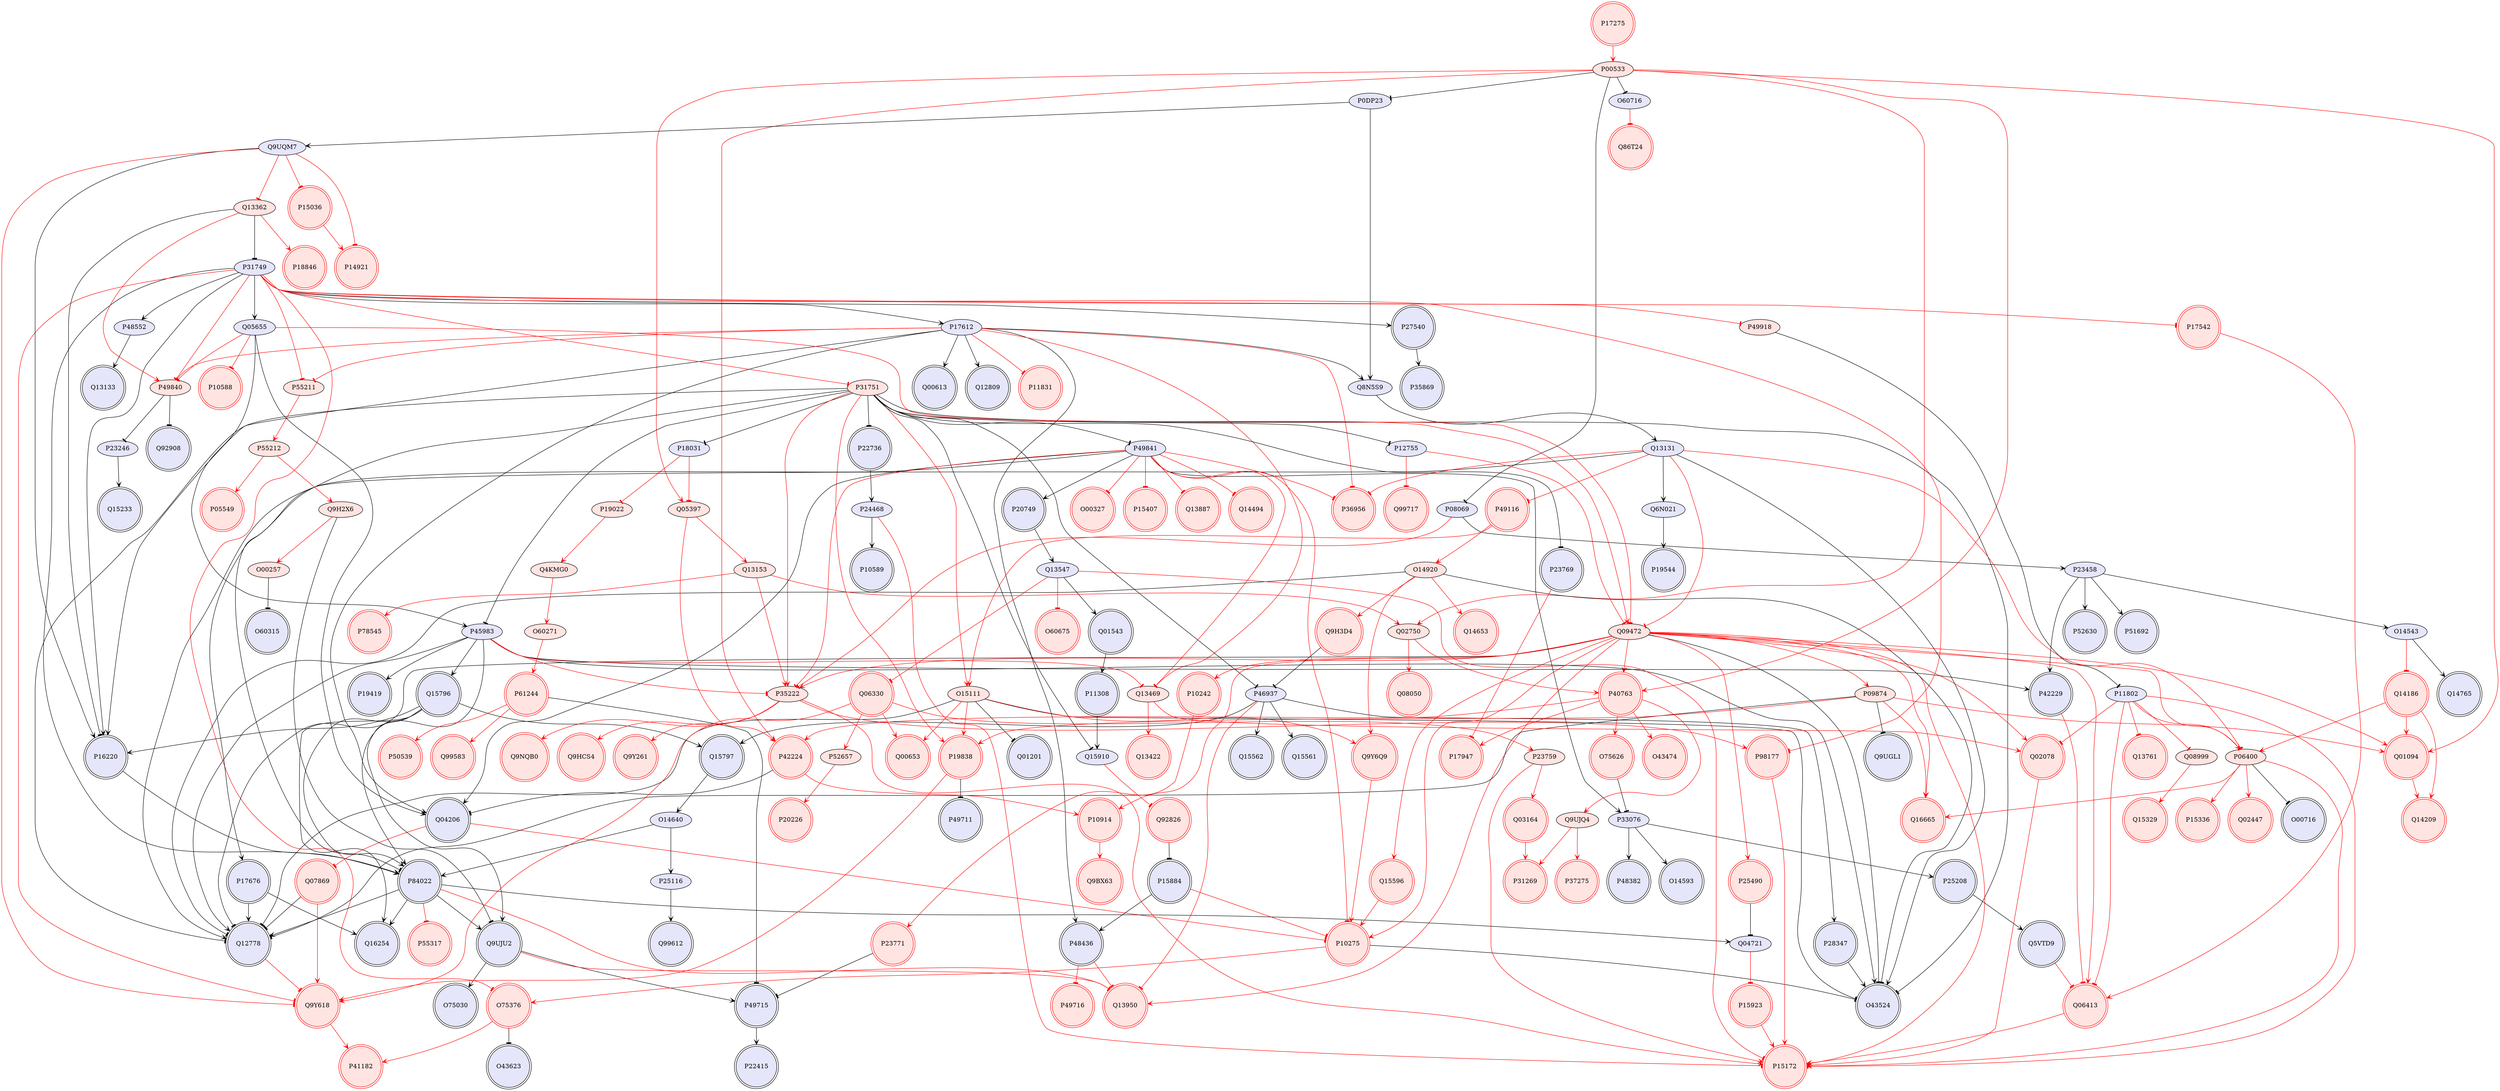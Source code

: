 digraph {

P00533->P0DP23 [penwidth=1, color=black, arrowhead="tee"]
P00533->P08069 [penwidth=1, color=black, arrowhead="tee"]
P00533->O60716 [penwidth=1, color=black, arrowhead="tee"]
P17612->P16220 [penwidth=1, color=black, arrowhead="vee"]
P17612->Q8N5S9 [penwidth=1, color=black, arrowhead="vee"]
P17612->Q00613 [penwidth=1, color=black, arrowhead="vee"]
P31749->P17612 [penwidth=1, color=black, arrowhead="vee"]
P17612->P48436 [penwidth=1, color=black, arrowhead="vee"]
P17612->Q04206 [penwidth=1, color=black, arrowhead="vee"]
P17612->Q12809 [penwidth=1, color=black, arrowhead="vee"]
P31751->P18031 [penwidth=1, color=black, arrowhead="tee"]
P0DP23->Q8N5S9 [penwidth=1, color=black, arrowhead="vee"]
P0DP23->Q9UQM7 [penwidth=1, color=black, arrowhead="vee"]
O15111->Q12778 [penwidth=1, color=black, arrowhead="tee"]
O15111->Q01201 [penwidth=1, color=black, arrowhead="tee"]
O15111->O43524 [penwidth=1, color=black, arrowhead="tee"]
Q09472->Q12778 [penwidth=1, color=black, arrowhead="tee"]
Q09472->O43524 [penwidth=1, color=black, arrowhead="tee"]
Q15796->Q15797 [penwidth=1, color=black, arrowhead="vee"]
Q15796->P16220 [penwidth=1, color=black, arrowhead="vee"]
Q15796->Q9UJU2 [penwidth=1, color=black, arrowhead="vee"]
P45983->Q15796 [penwidth=1, color=black, arrowhead="vee"]
Q15796->P84022 [penwidth=1, color=black, arrowhead="vee"]
Q15796->Q16254 [penwidth=1, color=black, arrowhead="vee"]
P23458->P51692 [penwidth=1, color=black, arrowhead="vee"]
P46937->Q15797 [penwidth=1, color=black, arrowhead="vee"]
Q15797->O14640 [penwidth=1, color=black, arrowhead="vee"]
P31749->P27540 [penwidth=1, color=black, arrowhead="vee"]
P27540->P35869 [penwidth=1, color=black, arrowhead="vee"]
Q9H3D4->P46937 [penwidth=1, color=black, arrowhead="tee"]
P31751->P46937 [penwidth=1, color=black, arrowhead="tee"]
P46937->Q15562 [penwidth=1, color=black, arrowhead="vee"]
P46937->Q15561 [penwidth=1, color=black, arrowhead="vee"]
P46937->P28347 [penwidth=1, color=black, arrowhead="vee"]
P23771->P49715 [penwidth=1, color=black, arrowhead="tee"]
P61244->P49715 [penwidth=1, color=black, arrowhead="tee"]
P49715->P22415 [penwidth=1, color=black, arrowhead="vee"]
P31749->P16220 [penwidth=1, color=black, arrowhead="vee"]
Q9UQM7->P16220 [penwidth=1, color=black, arrowhead="vee"]
Q13362->P16220 [penwidth=1, color=black, arrowhead="tee"]
P16220->P84022 [penwidth=1, color=black, arrowhead="vee"]
O14920->Q12778 [penwidth=1, color=black, arrowhead="tee"]
O14920->O43524 [penwidth=1, color=black, arrowhead="tee"]
P25490->Q04721 [penwidth=1, color=black, arrowhead="tee"]
Q8N5S9->Q13131 [penwidth=1, color=black, arrowhead="vee"]
Q9H2X6->Q9UJU2 [penwidth=1, color=black, arrowhead="tee"]
P23246->Q15233 [penwidth=1, color=black, arrowhead="vee"]
P31749->P48552 [penwidth=1, color=black, arrowhead="vee"]
P48552->Q13133 [penwidth=1, color=black, arrowhead="vee"]
P23458->P52630 [penwidth=1, color=black, arrowhead="vee"]
P06400->O00716 [penwidth=1, color=black, arrowhead="tee"]
O14543->Q14765 [penwidth=1, color=black, arrowhead="vee"]
P23458->O14543 [penwidth=1, color=black, arrowhead="vee"]
P45983->Q12778 [penwidth=1, color=black, arrowhead="vee"]
P31751->Q12778 [penwidth=1, color=black, arrowhead="tee"]
P17676->Q12778 [penwidth=1, color=black, arrowhead="vee"]
P84022->Q12778 [penwidth=1, color=black, arrowhead="vee"]
P09874->Q12778 [penwidth=1, color=black, arrowhead="tee"]
Q07869->Q12778 [penwidth=1, color=black, arrowhead="tee"]
Q13131->Q12778 [penwidth=1, color=black, arrowhead="vee"]
P49840->P23246 [penwidth=1, color=black, arrowhead="tee"]
P49840->Q92908 [penwidth=1, color=black, arrowhead="tee"]
P42224->Q04206 [penwidth=1, color=black, arrowhead="tee"]
Q9UJU2->O75030 [penwidth=1, color=black, arrowhead="vee"]
P84022->Q9UJU2 [penwidth=1, color=black, arrowhead="vee"]
P10275->O43524 [penwidth=1, color=black, arrowhead="tee"]
Q13362->P31749 [penwidth=1, color=black, arrowhead="tee"]
P31749->P84022 [penwidth=1, color=black, arrowhead="vee"]
P31749->Q05655 [penwidth=1, color=black, arrowhead="vee"]
P31751->Q15910 [penwidth=1, color=black, arrowhead="tee"]
P31751->P45983 [penwidth=1, color=black, arrowhead="tee"]
P45983->P42229 [penwidth=1, color=black, arrowhead="vee"]
P45983->P84022 [penwidth=1, color=black, arrowhead="vee"]
Q05655->P45983 [penwidth=1, color=black, arrowhead="vee"]
P45983->O43524 [penwidth=1, color=black, arrowhead="vee"]
P45983->P19419 [penwidth=1, color=black, arrowhead="vee"]
Q13547->Q01543 [penwidth=1, color=black, arrowhead="vee"]
P20749->Q13547 [penwidth=1, color=black, arrowhead="vee"]
P33076->P25208 [penwidth=1, color=black, arrowhead="vee"]
P31751->P22736 [penwidth=1, color=black, arrowhead="tee"]
P31751->P84022 [penwidth=1, color=black, arrowhead="tee"]
P31751->O43524 [penwidth=1, color=black, arrowhead="tee"]
P31751->P49841 [penwidth=1, color=black, arrowhead="tee"]
P31751->P12755 [penwidth=1, color=black, arrowhead="tee"]
P31751->P23769 [penwidth=1, color=black, arrowhead="tee"]
P49841->P20749 [penwidth=1, color=black, arrowhead="vee"]
P49918->P11802 [penwidth=1, color=black, arrowhead="tee"]
P23458->P42229 [penwidth=1, color=black, arrowhead="vee"]
Q05655->Q04206 [penwidth=1, color=black, arrowhead="vee"]
P49841->Q04206 [penwidth=1, color=black, arrowhead="vee"]
P22736->P24468 [penwidth=1, color=black, arrowhead="vee"]
P49841->P17676 [penwidth=1, color=black, arrowhead="vee"]
P17676->Q16254 [penwidth=1, color=black, arrowhead="vee"]
O14640->P84022 [penwidth=1, color=black, arrowhead="vee"]
P84022->Q16254 [penwidth=1, color=black, arrowhead="vee"]
P84022->Q04721 [penwidth=1, color=black, arrowhead="vee"]
P09874->Q9UGL1 [penwidth=1, color=black, arrowhead="tee"]
O14640->P25116 [penwidth=1, color=black, arrowhead="vee"]
P08069->P23458 [penwidth=1, color=black, arrowhead="vee"]
Q13131->O43524 [penwidth=1, color=black, arrowhead="vee"]
P49841->P33076 [penwidth=1, color=black, arrowhead="vee"]
Q13131->Q6N021 [penwidth=1, color=black, arrowhead="vee"]
O00257->O60315 [penwidth=1, color=black, arrowhead="tee"]
P24468->P10589 [penwidth=1, color=black, arrowhead="vee"]
P33076->P48382 [penwidth=1, color=black, arrowhead="vee"]
Q6N021->P19544 [penwidth=1, color=black, arrowhead="vee"]
P33076->O14593 [penwidth=1, color=black, arrowhead="vee"]
P28347->O43524 [penwidth=1, color=black, arrowhead="vee"]
P19838->P49711 [penwidth=1, color=black, arrowhead="tee"]
Q9UJU2->P49715 [penwidth=1, color=black, arrowhead="vee"]
P15884->P48436 [penwidth=1, color=black, arrowhead="vee"]
Q92826->P15884 [penwidth=1, color=black, arrowhead="tee"]
P11308->Q15910 [penwidth=1, color=black, arrowhead="vee"]
Q01543->P11308 [penwidth=1, color=black, arrowhead="vee"]
P25208->Q5VTD9 [penwidth=1, color=black, arrowhead="vee"]
O75626->P33076 [penwidth=1, color=black, arrowhead="tee"]
P25116->Q99612 [penwidth=1, color=black, arrowhead="vee"]
O75376->O43623 [penwidth=1, color=black, arrowhead="tee"]
P00533->P40763 [penwidth=1, color=red, arrowhead="vee"]
P00533->P42224 [penwidth=1, color=red, arrowhead="vee"]
P00533->Q02750 [penwidth=1, color=red, arrowhead="vee"]
P00533->Q01094 [penwidth=1, color=red, arrowhead="vee"]
P00533->Q05397 [penwidth=1, color=red, arrowhead="vee"]
P17275->P00533 [penwidth=1, color=red, arrowhead="vee"]
P17612->P36956 [penwidth=1, color=red, arrowhead="tee"]
P17612->P49840 [penwidth=1, color=red, arrowhead="tee"]
P17612->P11831 [penwidth=1, color=red, arrowhead="tee"]
P17612->P55211 [penwidth=1, color=red, arrowhead="tee"]
P17612->Q13469 [penwidth=1, color=red, arrowhead="tee"]
P18031->Q05397 [penwidth=1, color=red, arrowhead="tee"]
P18031->P19022 [penwidth=1, color=red, arrowhead="tee"]
P55212->Q9H2X6 [penwidth=1, color=red, arrowhead="vee"]
P55211->P55212 [penwidth=1, color=red, arrowhead="vee"]
P55212->P05549 [penwidth=1, color=red, arrowhead="vee"]
Q09472->Q13950 [penwidth=1, color=red, arrowhead="vee"]
P46937->Q13950 [penwidth=1, color=red, arrowhead="tee"]
Q9UJU2->Q13950 [penwidth=1, color=red, arrowhead="tee"]
P48436->Q13950 [penwidth=1, color=red, arrowhead="tee"]
P84022->Q13950 [penwidth=1, color=red, arrowhead="tee"]
Q02750->Q08050 [penwidth=1, color=red, arrowhead="vee"]
O15111->Q00653 [penwidth=1, color=red, arrowhead="vee"]
P49116->O15111 [penwidth=1, color=red, arrowhead="vee"]
O15111->P19838 [penwidth=1, color=red, arrowhead="vee"]
O15111->Q9Y6Q9 [penwidth=1, color=red, arrowhead="vee"]
P31751->O15111 [penwidth=1, color=red, arrowhead="vee"]
P12755->Q99717 [penwidth=1, color=red, arrowhead="tee"]
Q09472->P35222 [penwidth=1, color=red, arrowhead="vee"]
Q09472->P40763 [penwidth=1, color=red, arrowhead="vee"]
Q09472->P25490 [penwidth=1, color=red, arrowhead="vee"]
Q09472->P10275 [penwidth=1, color=red, arrowhead="vee"]
Q09472->P15172 [penwidth=1, color=red, arrowhead="vee"]
Q09472->P10242 [penwidth=1, color=red, arrowhead="vee"]
Q09472->Q15596 [penwidth=1, color=red, arrowhead="vee"]
P31751->Q09472 [penwidth=1, color=red, arrowhead="vee"]
Q09472->P10914 [penwidth=1, color=red, arrowhead="vee"]
Q09472->Q01094 [penwidth=1, color=red, arrowhead="vee"]
Q09472->P06400 [penwidth=1, color=red, arrowhead="vee"]
Q09472->Q02078 [penwidth=1, color=red, arrowhead="vee"]
Q09472->Q16665 [penwidth=1, color=red, arrowhead="vee"]
Q09472->P09874 [penwidth=1, color=red, arrowhead="vee"]
Q05655->Q09472 [penwidth=1, color=red, arrowhead="tee"]
P12755->Q09472 [penwidth=1, color=red, arrowhead="tee"]
Q13131->Q09472 [penwidth=1, color=red, arrowhead="tee"]
Q09472->Q06413 [penwidth=1, color=red, arrowhead="vee"]
P49841->O00327 [penwidth=1, color=red, arrowhead="tee"]
P35222->Q9NQB0 [penwidth=1, color=red, arrowhead="vee"]
P35222->P15172 [penwidth=1, color=red, arrowhead="vee"]
P45983->P35222 [penwidth=1, color=red, arrowhead="tee"]
P31751->P35222 [penwidth=1, color=red, arrowhead="vee"]
Q13153->P35222 [penwidth=1, color=red, arrowhead="vee"]
P08069->P35222 [penwidth=1, color=red, arrowhead="tee"]
P49841->P35222 [penwidth=1, color=red, arrowhead="tee"]
P35222->P98177 [penwidth=1, color=red, arrowhead="vee"]
P35222->Q9HCS4 [penwidth=1, color=red, arrowhead="vee"]
P40763->O43474 [penwidth=1, color=red, arrowhead="vee"]
P40763->P42224 [penwidth=1, color=red, arrowhead="vee"]
Q02750->P40763 [penwidth=1, color=red, arrowhead="vee"]
P40763->O75626 [penwidth=1, color=red, arrowhead="vee"]
P40763->P17947 [penwidth=1, color=red, arrowhead="vee"]
P49116->O14920 [penwidth=1, color=red, arrowhead="vee"]
Q13131->P49116 [penwidth=1, color=red, arrowhead="tee"]
O14920->Q9Y6Q9 [penwidth=1, color=red, arrowhead="vee"]
O14920->Q14653 [penwidth=1, color=red, arrowhead="vee"]
O14920->Q9H3D4 [penwidth=1, color=red, arrowhead="vee"]
P19838->Q9Y618 [penwidth=1, color=red, arrowhead="vee"]
P31751->P19838 [penwidth=1, color=red, arrowhead="vee"]
P09874->P19838 [penwidth=1, color=red, arrowhead="vee"]
Q9Y6Q9->P10275 [penwidth=1, color=red, arrowhead="vee"]
Q9H2X6->O00257 [penwidth=1, color=red, arrowhead="vee"]
P49841->P36956 [penwidth=1, color=red, arrowhead="tee"]
Q13131->P36956 [penwidth=1, color=red, arrowhead="tee"]
O14543->Q14186 [penwidth=1, color=red, arrowhead="tee"]
Q08999->Q15329 [penwidth=1, color=red, arrowhead="vee"]
P11802->Q08999 [penwidth=1, color=red, arrowhead="tee"]
Q12778->Q9Y618 [penwidth=1, color=red, arrowhead="tee"]
P31749->Q9Y618 [penwidth=1, color=red, arrowhead="tee"]
Q06330->Q9Y618 [penwidth=1, color=red, arrowhead="vee"]
Q9UQM7->Q9Y618 [penwidth=1, color=red, arrowhead="tee"]
Q07869->Q9Y618 [penwidth=1, color=red, arrowhead="vee"]
Q9Y618->P41182 [penwidth=1, color=red, arrowhead="vee"]
P10275->O75376 [penwidth=1, color=red, arrowhead="vee"]
P31749->O75376 [penwidth=1, color=red, arrowhead="tee"]
O75376->P41182 [penwidth=1, color=red, arrowhead="vee"]
Q01094->Q14209 [penwidth=1, color=red, arrowhead="vee"]
Q14186->Q14209 [penwidth=1, color=red, arrowhead="vee"]
P52657->P20226 [penwidth=1, color=red, arrowhead="vee"]
P31749->P49840 [penwidth=1, color=red, arrowhead="tee"]
Q13362->P49840 [penwidth=1, color=red, arrowhead="vee"]
Q05655->P49840 [penwidth=1, color=red, arrowhead="tee"]
P42224->P10914 [penwidth=1, color=red, arrowhead="vee"]
Q05397->P42224 [penwidth=1, color=red, arrowhead="vee"]
Q15596->P10275 [penwidth=1, color=red, arrowhead="vee"]
Q04206->P10275 [penwidth=1, color=red, arrowhead="tee"]
P49841->P10275 [penwidth=1, color=red, arrowhead="tee"]
P15884->P10275 [penwidth=1, color=red, arrowhead="tee"]
Q13547->P15172 [penwidth=1, color=red, arrowhead="tee"]
P06400->P15172 [penwidth=1, color=red, arrowhead="vee"]
P15923->P15172 [penwidth=1, color=red, arrowhead="vee"]
Q02078->P15172 [penwidth=1, color=red, arrowhead="vee"]
P11802->P15172 [penwidth=1, color=red, arrowhead="tee"]
P24468->P15172 [penwidth=1, color=red, arrowhead="tee"]
Q06413->P15172 [penwidth=1, color=red, arrowhead="vee"]
P31749->P31751 [penwidth=1, color=red, arrowhead="tee"]
P31749->P55211 [penwidth=1, color=red, arrowhead="tee"]
P31749->P49918 [penwidth=1, color=red, arrowhead="tee"]
P31749->P98177 [penwidth=1, color=red, arrowhead="tee"]
P31749->P17542 [penwidth=1, color=red, arrowhead="tee"]
P10242->P23771 [penwidth=1, color=red, arrowhead="vee"]
Q13547->Q06330 [penwidth=1, color=red, arrowhead="tee"]
Q06330->P23759 [penwidth=1, color=red, arrowhead="vee"]
Q06330->P52657 [penwidth=1, color=red, arrowhead="vee"]
P45983->Q13469 [penwidth=1, color=red, arrowhead="tee"]
Q13362->P18846 [penwidth=1, color=red, arrowhead="vee"]
P61244->Q99583 [penwidth=1, color=red, arrowhead="vee"]
O60271->P61244 [penwidth=1, color=red, arrowhead="vee"]
P61244->P50539 [penwidth=1, color=red, arrowhead="vee"]
Q13547->O60675 [penwidth=1, color=red, arrowhead="tee"]
Q9UQM7->Q13362 [penwidth=1, color=red, arrowhead="tee"]
Q9UQM7->P14921 [penwidth=1, color=red, arrowhead="tee"]
Q9UQM7->P15036 [penwidth=1, color=red, arrowhead="tee"]
P06400->P15336 [penwidth=1, color=red, arrowhead="vee"]
Q13153->Q02750 [penwidth=1, color=red, arrowhead="vee"]
P49841->P15407 [penwidth=1, color=red, arrowhead="tee"]
P10914->Q9BX63 [penwidth=1, color=red, arrowhead="vee"]
P09874->Q01094 [penwidth=1, color=red, arrowhead="vee"]
Q14186->Q01094 [penwidth=1, color=red, arrowhead="vee"]
Q05397->Q13153 [penwidth=1, color=red, arrowhead="vee"]
P11802->Q13761 [penwidth=1, color=red, arrowhead="tee"]
P06400->Q16665 [penwidth=1, color=red, arrowhead="vee"]
P06400->Q02447 [penwidth=1, color=red, arrowhead="vee"]
P11802->P06400 [penwidth=1, color=red, arrowhead="tee"]
Q13131->P06400 [penwidth=1, color=red, arrowhead="tee"]
Q14186->P06400 [penwidth=1, color=red, arrowhead="vee"]
Q04721->P15923 [penwidth=1, color=red, arrowhead="tee"]
Q13153->P78545 [penwidth=1, color=red, arrowhead="vee"]
P11802->Q02078 [penwidth=1, color=red, arrowhead="tee"]
Q13469->Q02078 [penwidth=1, color=red, arrowhead="vee"]
Q04206->Q07869 [penwidth=1, color=red, arrowhead="tee"]
P09874->Q16665 [penwidth=1, color=red, arrowhead="vee"]
P84022->P55317 [penwidth=1, color=red, arrowhead="tee"]
Q03164->P31269 [penwidth=1, color=red, arrowhead="vee"]
P23759->Q03164 [penwidth=1, color=red, arrowhead="vee"]
Q05655->P10588 [penwidth=1, color=red, arrowhead="tee"]
P23769->P17947 [penwidth=1, color=red, arrowhead="tee"]
O60716->Q86T24 [penwidth=1, color=red, arrowhead="tee"]
P49841->Q13887 [penwidth=1, color=red, arrowhead="tee"]
P49841->Q13469 [penwidth=1, color=red, arrowhead="tee"]
P49841->Q14494 [penwidth=1, color=red, arrowhead="tee"]
P19022->Q4KMG0 [penwidth=1, color=red, arrowhead="vee"]
P11802->Q06413 [penwidth=1, color=red, arrowhead="tee"]
Q4KMG0->O60271 [penwidth=1, color=red, arrowhead="vee"]
P15036->P14921 [penwidth=1, color=red, arrowhead="vee"]
Q13469->Q13422 [penwidth=1, color=red, arrowhead="vee"]
P23759->P15172 [penwidth=1, color=red, arrowhead="vee"]
P98177->P15172 [penwidth=1, color=red, arrowhead="vee"]
P35222->Q9Y261 [penwidth=1, color=red, arrowhead="vee"]
P17542->Q06413 [penwidth=1, color=red, arrowhead="vee"]
P40763->Q9UJQ4 [penwidth=1, color=red, arrowhead="vee"]
P42229->Q06413 [penwidth=1, color=red, arrowhead="tee"]
Q5VTD9->Q06413 [penwidth=1, color=red, arrowhead="tee"]
Q9UJQ4->P37275 [penwidth=1, color=red, arrowhead="vee"]
Q15910->Q92826 [penwidth=1, color=red, arrowhead="tee"]
Q06330->Q00653 [penwidth=1, color=red, arrowhead="vee"]
P48436->P49716 [penwidth=1, color=red, arrowhead="tee"]
Q9UJQ4->P31269 [penwidth=1, color=red, arrowhead="vee"]
P17275 [style=filled, color=red, fillcolor=mistyrose, shape=invhouse];
P35869 [style=filled, color=black, fillcolor=lavender, shape=doublecircle];
P10275 [style=filled, color=red, fillcolor=mistyrose, shape=doublecircle];
P27540 [style=filled, color=black, fillcolor=lavender, shape=doublecircle];
O00327 [style=filled, color=red, fillcolor=mistyrose, shape=doublecircle];
P18846 [style=filled, color=red, fillcolor=mistyrose, shape=doublecircle];
P15336 [style=filled, color=red, fillcolor=mistyrose, shape=doublecircle];
Q9BX63 [style=filled, color=red, fillcolor=mistyrose, shape=doublecircle];
P20749 [style=filled, color=black, fillcolor=lavender, shape=doublecircle];
P41182 [style=filled, color=red, fillcolor=mistyrose, shape=doublecircle];
P49715 [style=filled, color=black, fillcolor=lavender, shape=doublecircle];
P17676 [style=filled, color=black, fillcolor=lavender, shape=doublecircle];
P49716 [style=filled, color=red, fillcolor=mistyrose, shape=doublecircle];
P16220 [style=filled, color=black, fillcolor=lavender, shape=doublecircle];
P49711 [style=filled, color=black, fillcolor=lavender, shape=doublecircle];
Q01094 [style=filled, color=red, fillcolor=mistyrose, shape=doublecircle];
Q14209 [style=filled, color=red, fillcolor=mistyrose, shape=doublecircle];
O00716 [style=filled, color=black, fillcolor=lavender, shape=doublecircle];
Q16254 [style=filled, color=black, fillcolor=lavender, shape=doublecircle];
Q15329 [style=filled, color=red, fillcolor=mistyrose, shape=doublecircle];
P78545 [style=filled, color=red, fillcolor=mistyrose, shape=doublecircle];
P19419 [style=filled, color=black, fillcolor=lavender, shape=doublecircle];
P11308 [style=filled, color=black, fillcolor=lavender, shape=doublecircle];
Q12809 [style=filled, color=black, fillcolor=lavender, shape=doublecircle];
P14921 [style=filled, color=red, fillcolor=mistyrose, shape=doublecircle];
P15036 [style=filled, color=red, fillcolor=mistyrose, shape=doublecircle];
Q01543 [style=filled, color=black, fillcolor=lavender, shape=doublecircle];
P15407 [style=filled, color=red, fillcolor=mistyrose, shape=doublecircle];
P55317 [style=filled, color=red, fillcolor=mistyrose, shape=doublecircle];
Q9Y261 [style=filled, color=red, fillcolor=mistyrose, shape=doublecircle];
Q08050 [style=filled, color=red, fillcolor=mistyrose, shape=doublecircle];
Q12778 [style=filled, color=black, fillcolor=lavender, shape=doublecircle];
O43524 [style=filled, color=black, fillcolor=lavender, shape=doublecircle];
P98177 [style=filled, color=red, fillcolor=mistyrose, shape=doublecircle];
P23769 [style=filled, color=black, fillcolor=lavender, shape=doublecircle];
P23771 [style=filled, color=red, fillcolor=mistyrose, shape=doublecircle];
Q92908 [style=filled, color=black, fillcolor=lavender, shape=doublecircle];
Q5VTD9 [style=filled, color=black, fillcolor=lavender, shape=doublecircle];
Q16665 [style=filled, color=red, fillcolor=mistyrose, shape=doublecircle];
P31269 [style=filled, color=red, fillcolor=mistyrose, shape=doublecircle];
Q92826 [style=filled, color=red, fillcolor=mistyrose, shape=doublecircle];
Q00613 [style=filled, color=black, fillcolor=lavender, shape=doublecircle];
Q13422 [style=filled, color=red, fillcolor=mistyrose, shape=doublecircle];
P10914 [style=filled, color=red, fillcolor=mistyrose, shape=doublecircle];
Q14653 [style=filled, color=red, fillcolor=mistyrose, shape=doublecircle];
P17275 [style=filled, color=red, fillcolor=mistyrose, shape=doublecircle];
Q9UGL1 [style=filled, color=black, fillcolor=lavender, shape=doublecircle];
O43474 [style=filled, color=red, fillcolor=mistyrose, shape=doublecircle];
Q13887 [style=filled, color=red, fillcolor=mistyrose, shape=doublecircle];
Q99612 [style=filled, color=black, fillcolor=lavender, shape=doublecircle];
Q03164 [style=filled, color=red, fillcolor=mistyrose, shape=doublecircle];
Q9UJU2 [style=filled, color=black, fillcolor=lavender, shape=doublecircle];
O60675 [style=filled, color=red, fillcolor=mistyrose, shape=doublecircle];
P61244 [style=filled, color=red, fillcolor=mistyrose, shape=doublecircle];
Q02078 [style=filled, color=red, fillcolor=mistyrose, shape=doublecircle];
Q06413 [style=filled, color=red, fillcolor=mistyrose, shape=doublecircle];
O75030 [style=filled, color=black, fillcolor=lavender, shape=doublecircle];
Q99583 [style=filled, color=red, fillcolor=mistyrose, shape=doublecircle];
P50539 [style=filled, color=red, fillcolor=mistyrose, shape=doublecircle];
P10242 [style=filled, color=red, fillcolor=mistyrose, shape=doublecircle];
P15172 [style=filled, color=red, fillcolor=mistyrose, shape=doublecircle];
Q15596 [style=filled, color=red, fillcolor=mistyrose, shape=doublecircle];
Q9Y6Q9 [style=filled, color=red, fillcolor=mistyrose, shape=doublecircle];
O75376 [style=filled, color=red, fillcolor=mistyrose, shape=doublecircle];
P19838 [style=filled, color=red, fillcolor=mistyrose, shape=doublecircle];
Q00653 [style=filled, color=red, fillcolor=mistyrose, shape=doublecircle];
P25208 [style=filled, color=black, fillcolor=lavender, shape=doublecircle];
Q15233 [style=filled, color=black, fillcolor=lavender, shape=doublecircle];
Q13133 [style=filled, color=black, fillcolor=lavender, shape=doublecircle];
P49116 [style=filled, color=red, fillcolor=mistyrose, shape=doublecircle];
P10589 [style=filled, color=black, fillcolor=lavender, shape=doublecircle];
P10588 [style=filled, color=red, fillcolor=mistyrose, shape=doublecircle];
Q9Y618 [style=filled, color=red, fillcolor=mistyrose, shape=doublecircle];
P22736 [style=filled, color=black, fillcolor=lavender, shape=doublecircle];
Q14494 [style=filled, color=red, fillcolor=mistyrose, shape=doublecircle];
Q07869 [style=filled, color=red, fillcolor=mistyrose, shape=doublecircle];
O75626 [style=filled, color=red, fillcolor=mistyrose, shape=doublecircle];
Q06330 [style=filled, color=red, fillcolor=mistyrose, shape=doublecircle];
Q04206 [style=filled, color=black, fillcolor=lavender, shape=doublecircle];
Q01201 [style=filled, color=black, fillcolor=lavender, shape=doublecircle];
P48382 [style=filled, color=black, fillcolor=lavender, shape=doublecircle];
O14593 [style=filled, color=black, fillcolor=lavender, shape=doublecircle];
Q13950 [style=filled, color=red, fillcolor=mistyrose, shape=doublecircle];
Q13761 [style=filled, color=red, fillcolor=mistyrose, shape=doublecircle];
Q15797 [style=filled, color=black, fillcolor=lavender, shape=doublecircle];
Q15796 [style=filled, color=black, fillcolor=lavender, shape=doublecircle];
P84022 [style=filled, color=black, fillcolor=lavender, shape=doublecircle];
Q99717 [style=filled, color=red, fillcolor=mistyrose, shape=doublecircle];
O43623 [style=filled, color=black, fillcolor=lavender, shape=doublecircle];
P48436 [style=filled, color=black, fillcolor=lavender, shape=doublecircle];
Q02447 [style=filled, color=red, fillcolor=mistyrose, shape=doublecircle];
P17947 [style=filled, color=red, fillcolor=mistyrose, shape=doublecircle];
P36956 [style=filled, color=red, fillcolor=mistyrose, shape=doublecircle];
P11831 [style=filled, color=red, fillcolor=mistyrose, shape=doublecircle];
P42224 [style=filled, color=red, fillcolor=mistyrose, shape=doublecircle];
P52630 [style=filled, color=black, fillcolor=lavender, shape=doublecircle];
P40763 [style=filled, color=red, fillcolor=mistyrose, shape=doublecircle];
Q14765 [style=filled, color=black, fillcolor=lavender, shape=doublecircle];
P42229 [style=filled, color=black, fillcolor=lavender, shape=doublecircle];
P51692 [style=filled, color=black, fillcolor=lavender, shape=doublecircle];
P17542 [style=filled, color=red, fillcolor=mistyrose, shape=doublecircle];
P20226 [style=filled, color=red, fillcolor=mistyrose, shape=doublecircle];
P15923 [style=filled, color=red, fillcolor=mistyrose, shape=doublecircle];
Q9HCS4 [style=filled, color=red, fillcolor=mistyrose, shape=doublecircle];
P15884 [style=filled, color=black, fillcolor=lavender, shape=doublecircle];
Q9NQB0 [style=filled, color=red, fillcolor=mistyrose, shape=doublecircle];
P28347 [style=filled, color=black, fillcolor=lavender, shape=doublecircle];
Q15562 [style=filled, color=black, fillcolor=lavender, shape=doublecircle];
Q15561 [style=filled, color=black, fillcolor=lavender, shape=doublecircle];
P05549 [style=filled, color=red, fillcolor=mistyrose, shape=doublecircle];
Q14186 [style=filled, color=red, fillcolor=mistyrose, shape=doublecircle];
Q9H3D4 [style=filled, color=red, fillcolor=mistyrose, shape=doublecircle];
P22415 [style=filled, color=black, fillcolor=lavender, shape=doublecircle];
P19544 [style=filled, color=black, fillcolor=lavender, shape=doublecircle];
P25490 [style=filled, color=red, fillcolor=mistyrose, shape=doublecircle];
Q86T24 [style=filled, color=red, fillcolor=mistyrose, shape=doublecircle];
P37275 [style=filled, color=red, fillcolor=mistyrose, shape=doublecircle];
O60315 [style=filled, color=black, fillcolor=lavender, shape=doublecircle];
P00533 [style=filled, fillcolor=mistyrose];
P17612 [style=filled, fillcolor=lavender];
P31749 [style=filled, fillcolor=lavender];
P31751 [style=filled, fillcolor=mistyrose];
P0DP23 [style=filled, fillcolor=lavender];
O15111 [style=filled, fillcolor=mistyrose];
Q09472 [style=filled, fillcolor=mistyrose];
P45983 [style=filled, fillcolor=lavender];
P23458 [style=filled, fillcolor=lavender];
P46937 [style=filled, fillcolor=lavender];
Q9UQM7 [style=filled, fillcolor=lavender];
Q13362 [style=filled, fillcolor=mistyrose];
O14920 [style=filled, fillcolor=mistyrose];
Q8N5S9 [style=filled, fillcolor=lavender];
Q9H2X6 [style=filled, fillcolor=mistyrose];
P23246 [style=filled, fillcolor=lavender];
P48552 [style=filled, fillcolor=lavender];
P06400 [style=filled, fillcolor=mistyrose];
O14543 [style=filled, fillcolor=lavender];
P09874 [style=filled, fillcolor=mistyrose];
Q13131 [style=filled, fillcolor=lavender];
P49840 [style=filled, fillcolor=mistyrose];
Q05655 [style=filled, fillcolor=lavender];
Q13547 [style=filled, fillcolor=lavender];
P33076 [style=filled, fillcolor=lavender];
P49841 [style=filled, fillcolor=lavender];
P49918 [style=filled, fillcolor=mistyrose];
O14640 [style=filled, fillcolor=lavender];
P08069 [style=filled, fillcolor=lavender];
O00257 [style=filled, fillcolor=mistyrose];
P24468 [style=filled, fillcolor=lavender];
Q6N021 [style=filled, fillcolor=lavender];
P25116 [style=filled, fillcolor=lavender];
P18031 [style=filled, fillcolor=lavender];
P55212 [style=filled, fillcolor=mistyrose];
P55211 [style=filled, fillcolor=mistyrose];
Q02750 [style=filled, fillcolor=mistyrose];
P12755 [style=filled, fillcolor=lavender];
P35222 [style=filled, fillcolor=mistyrose];
Q13153 [style=filled, fillcolor=mistyrose];
Q08999 [style=filled, fillcolor=mistyrose];
P11802 [style=filled, fillcolor=lavender];
P52657 [style=filled, fillcolor=mistyrose];
Q05397 [style=filled, fillcolor=mistyrose];
O60271 [style=filled, fillcolor=mistyrose];
Q04721 [style=filled, fillcolor=lavender];
Q13469 [style=filled, fillcolor=mistyrose];
P23759 [style=filled, fillcolor=mistyrose];
O60716 [style=filled, fillcolor=lavender];
P19022 [style=filled, fillcolor=mistyrose];
Q4KMG0 [style=filled, fillcolor=mistyrose];
Q9UJQ4 [style=filled, fillcolor=mistyrose];
Q15910 [style=filled, fillcolor=lavender];


}
